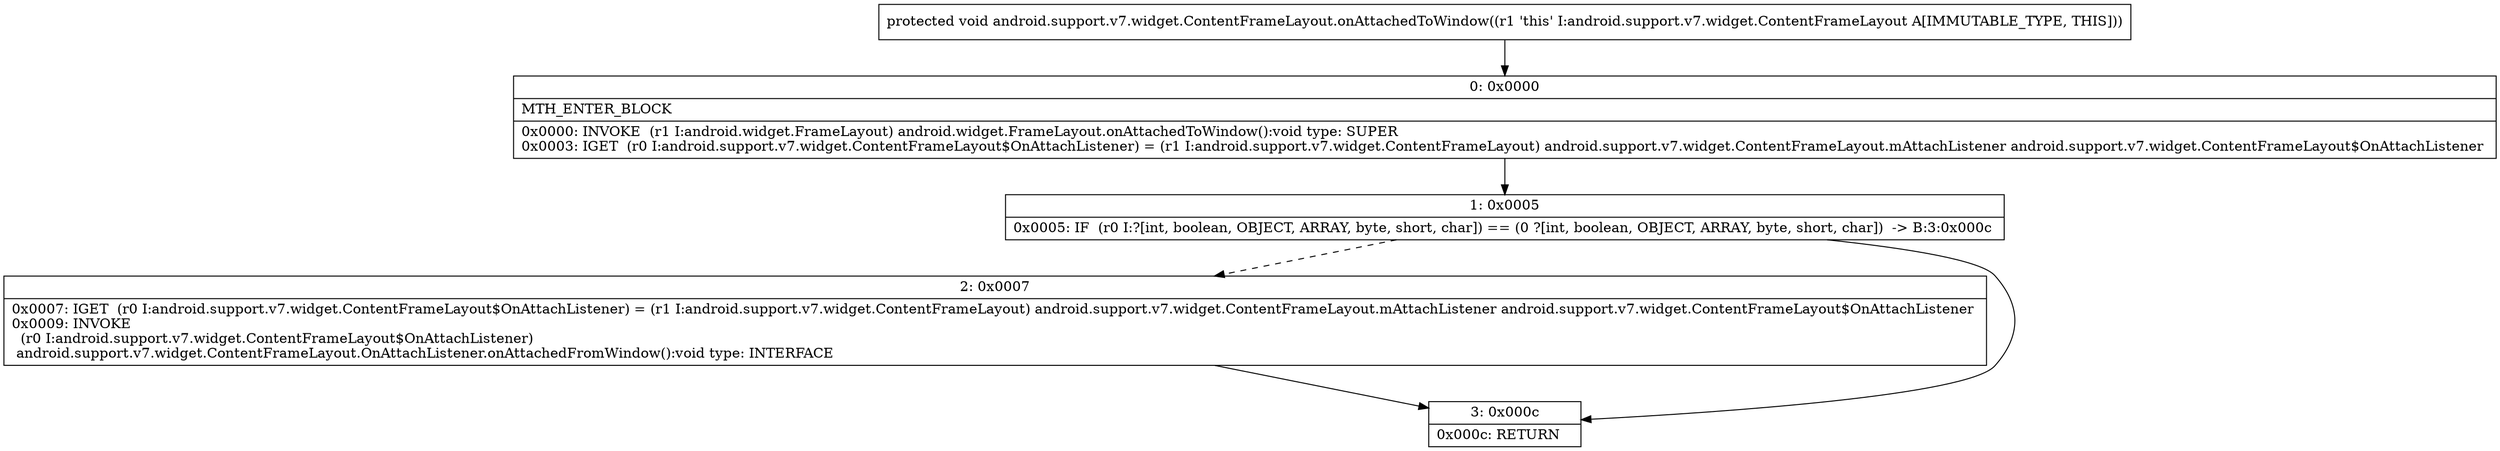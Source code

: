 digraph "CFG forandroid.support.v7.widget.ContentFrameLayout.onAttachedToWindow()V" {
Node_0 [shape=record,label="{0\:\ 0x0000|MTH_ENTER_BLOCK\l|0x0000: INVOKE  (r1 I:android.widget.FrameLayout) android.widget.FrameLayout.onAttachedToWindow():void type: SUPER \l0x0003: IGET  (r0 I:android.support.v7.widget.ContentFrameLayout$OnAttachListener) = (r1 I:android.support.v7.widget.ContentFrameLayout) android.support.v7.widget.ContentFrameLayout.mAttachListener android.support.v7.widget.ContentFrameLayout$OnAttachListener \l}"];
Node_1 [shape=record,label="{1\:\ 0x0005|0x0005: IF  (r0 I:?[int, boolean, OBJECT, ARRAY, byte, short, char]) == (0 ?[int, boolean, OBJECT, ARRAY, byte, short, char])  \-\> B:3:0x000c \l}"];
Node_2 [shape=record,label="{2\:\ 0x0007|0x0007: IGET  (r0 I:android.support.v7.widget.ContentFrameLayout$OnAttachListener) = (r1 I:android.support.v7.widget.ContentFrameLayout) android.support.v7.widget.ContentFrameLayout.mAttachListener android.support.v7.widget.ContentFrameLayout$OnAttachListener \l0x0009: INVOKE  \l  (r0 I:android.support.v7.widget.ContentFrameLayout$OnAttachListener)\l android.support.v7.widget.ContentFrameLayout.OnAttachListener.onAttachedFromWindow():void type: INTERFACE \l}"];
Node_3 [shape=record,label="{3\:\ 0x000c|0x000c: RETURN   \l}"];
MethodNode[shape=record,label="{protected void android.support.v7.widget.ContentFrameLayout.onAttachedToWindow((r1 'this' I:android.support.v7.widget.ContentFrameLayout A[IMMUTABLE_TYPE, THIS])) }"];
MethodNode -> Node_0;
Node_0 -> Node_1;
Node_1 -> Node_2[style=dashed];
Node_1 -> Node_3;
Node_2 -> Node_3;
}

